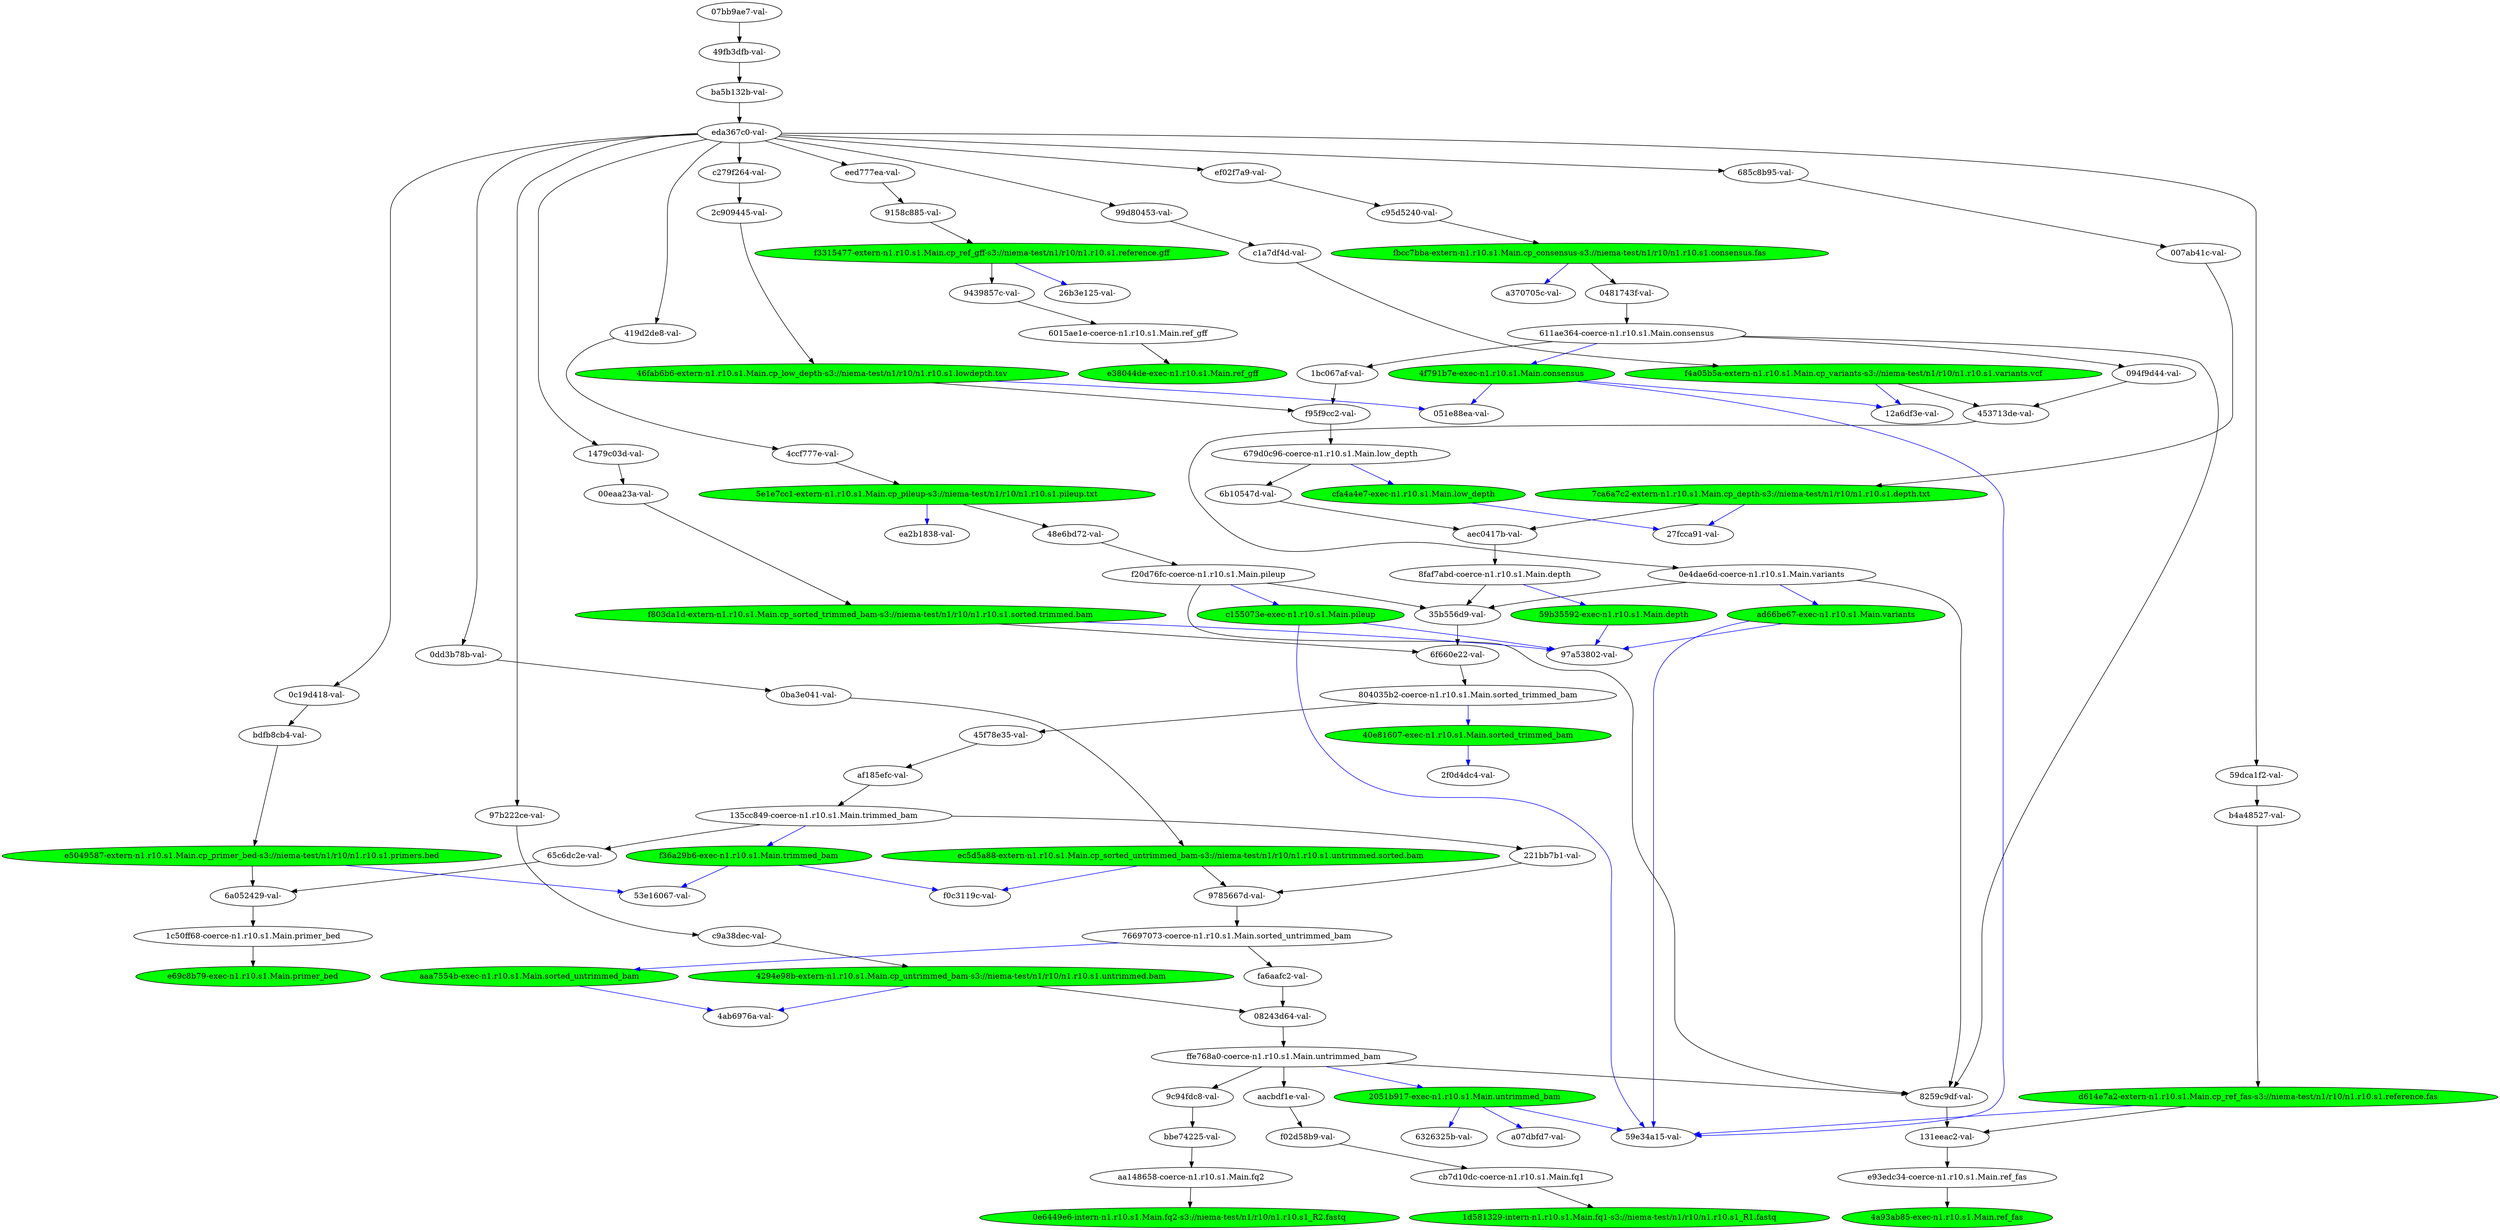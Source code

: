 strict digraph "reflow flowgraph sha256:5e6411c0e84fbc385c70b8fdf79f0b2850f886438c453d90e46180bda2255d17" {
// Node definitions.
"007ab41c-val-";
"00eaa23a-val-";
"0481743f-val-";
"051e88ea-val-";
"07bb9ae7-val-";
"08243d64-val-";
"094f9d44-val-";
"0ba3e041-val-";
"0c19d418-val-";
"0dd3b78b-val-";
"0e4dae6d-coerce-n1.r10.s1.Main.variants";
"0e6449e6-intern-n1.r10.s1.Main.fq2-s3://niema-test/n1/r10/n1.r10.s1_R2.fastq" [
fillcolor=green
style=filled
];
"12a6df3e-val-";
"131eeac2-val-";
"135cc849-coerce-n1.r10.s1.Main.trimmed_bam";
"1479c03d-val-";
"1bc067af-val-";
"1c50ff68-coerce-n1.r10.s1.Main.primer_bed";
"1d581329-intern-n1.r10.s1.Main.fq1-s3://niema-test/n1/r10/n1.r10.s1_R1.fastq" [
fillcolor=green
style=filled
];
"2051b917-exec-n1.r10.s1.Main.untrimmed_bam" [
fillcolor=green
style=filled
];
"221bb7b1-val-";
"26b3e125-val-";
"27fcca91-val-";
"2c909445-val-";
"2f0d4dc4-val-";
"35b556d9-val-";
"40e81607-exec-n1.r10.s1.Main.sorted_trimmed_bam" [
fillcolor=green
style=filled
];
"419d2de8-val-";
"4294e98b-extern-n1.r10.s1.Main.cp_untrimmed_bam-s3://niema-test/n1/r10/n1.r10.s1.untrimmed.bam" [
fillcolor=green
style=filled
];
"453713de-val-";
"45f78e35-val-";
"46fab6b6-extern-n1.r10.s1.Main.cp_low_depth-s3://niema-test/n1/r10/n1.r10.s1.lowdepth.tsv" [
fillcolor=green
style=filled
];
"48e6bd72-val-";
"49fb3dfb-val-";
"4a93ab85-exec-n1.r10.s1.Main.ref_fas" [
fillcolor=green
style=filled
];
"4ab6976a-val-";
"4ccf777e-val-";
"4f791b7e-exec-n1.r10.s1.Main.consensus" [
fillcolor=green
style=filled
];
"53e16067-val-";
"59b35592-exec-n1.r10.s1.Main.depth" [
fillcolor=green
style=filled
];
"59dca1f2-val-";
"59e34a15-val-";
"5e1e7cc1-extern-n1.r10.s1.Main.cp_pileup-s3://niema-test/n1/r10/n1.r10.s1.pileup.txt" [
fillcolor=green
style=filled
];
"6015ae1e-coerce-n1.r10.s1.Main.ref_gff";
"611ae364-coerce-n1.r10.s1.Main.consensus";
"6326325b-val-";
"65c6dc2e-val-";
"679d0c96-coerce-n1.r10.s1.Main.low_depth";
"685c8b95-val-";
"6a052429-val-";
"6b10547d-val-";
"6f660e22-val-";
"76697073-coerce-n1.r10.s1.Main.sorted_untrimmed_bam";
"7ca6a7c2-extern-n1.r10.s1.Main.cp_depth-s3://niema-test/n1/r10/n1.r10.s1.depth.txt" [
fillcolor=green
style=filled
];
"804035b2-coerce-n1.r10.s1.Main.sorted_trimmed_bam";
"8259c9df-val-";
"8faf7abd-coerce-n1.r10.s1.Main.depth";
"9158c885-val-";
"9439857c-val-";
"9785667d-val-";
"97a53802-val-";
"97b222ce-val-";
"99d80453-val-";
"9c94fdc8-val-";
"a07dbfd7-val-";
"a370705c-val-";
"aa148658-coerce-n1.r10.s1.Main.fq2";
"aaa7554b-exec-n1.r10.s1.Main.sorted_untrimmed_bam" [
fillcolor=green
style=filled
];
"aacbdf1e-val-";
"ad66be67-exec-n1.r10.s1.Main.variants" [
fillcolor=green
style=filled
];
"aec0417b-val-";
"af185efc-val-";
"b4a48527-val-";
"ba5b132b-val-";
"bbe74225-val-";
"bdfb8cb4-val-";
"c155073e-exec-n1.r10.s1.Main.pileup" [
fillcolor=green
style=filled
];
"c1a7df4d-val-";
"c279f264-val-";
"c95d5240-val-";
"c9a38dec-val-";
"cb7d10dc-coerce-n1.r10.s1.Main.fq1";
"cfa4a4e7-exec-n1.r10.s1.Main.low_depth" [
fillcolor=green
style=filled
];
"d614e7a2-extern-n1.r10.s1.Main.cp_ref_fas-s3://niema-test/n1/r10/n1.r10.s1.reference.fas" [
fillcolor=green
style=filled
];
"e38044de-exec-n1.r10.s1.Main.ref_gff" [
fillcolor=green
style=filled
];
"e5049587-extern-n1.r10.s1.Main.cp_primer_bed-s3://niema-test/n1/r10/n1.r10.s1.primers.bed" [
fillcolor=green
style=filled
];
"e69c8b79-exec-n1.r10.s1.Main.primer_bed" [
fillcolor=green
style=filled
];
"e93edc34-coerce-n1.r10.s1.Main.ref_fas";
"ea2b1838-val-";
"ec5d5a88-extern-n1.r10.s1.Main.cp_sorted_untrimmed_bam-s3://niema-test/n1/r10/n1.r10.s1.untrimmed.sorted.bam" [
fillcolor=green
style=filled
];
"eda367c0-val-";
"eed777ea-val-";
"ef02f7a9-val-";
"f02d58b9-val-";
"f0c3119c-val-";
"f20d76fc-coerce-n1.r10.s1.Main.pileup";
"f3315477-extern-n1.r10.s1.Main.cp_ref_gff-s3://niema-test/n1/r10/n1.r10.s1.reference.gff" [
fillcolor=green
style=filled
];
"f36a29b6-exec-n1.r10.s1.Main.trimmed_bam" [
fillcolor=green
style=filled
];
"f4a05b5a-extern-n1.r10.s1.Main.cp_variants-s3://niema-test/n1/r10/n1.r10.s1.variants.vcf" [
fillcolor=green
style=filled
];
"f803da1d-extern-n1.r10.s1.Main.cp_sorted_trimmed_bam-s3://niema-test/n1/r10/n1.r10.s1.sorted.trimmed.bam" [
fillcolor=green
style=filled
];
"f95f9cc2-val-";
"fa6aafc2-val-";
"fbcc7bba-extern-n1.r10.s1.Main.cp_consensus-s3://niema-test/n1/r10/n1.r10.s1.consensus.fas" [
fillcolor=green
style=filled
];
"ffe768a0-coerce-n1.r10.s1.Main.untrimmed_bam";

// Edge definitions.
"007ab41c-val-" -> "7ca6a7c2-extern-n1.r10.s1.Main.cp_depth-s3://niema-test/n1/r10/n1.r10.s1.depth.txt" [dynamic=false];
"00eaa23a-val-" -> "f803da1d-extern-n1.r10.s1.Main.cp_sorted_trimmed_bam-s3://niema-test/n1/r10/n1.r10.s1.sorted.trimmed.bam" [dynamic=false];
"0481743f-val-" -> "611ae364-coerce-n1.r10.s1.Main.consensus" [dynamic=false];
"07bb9ae7-val-" -> "49fb3dfb-val-" [dynamic=false];
"08243d64-val-" -> "ffe768a0-coerce-n1.r10.s1.Main.untrimmed_bam" [dynamic=false];
"094f9d44-val-" -> "453713de-val-" [dynamic=false];
"0ba3e041-val-" -> "ec5d5a88-extern-n1.r10.s1.Main.cp_sorted_untrimmed_bam-s3://niema-test/n1/r10/n1.r10.s1.untrimmed.sorted.bam" [dynamic=false];
"0c19d418-val-" -> "bdfb8cb4-val-" [dynamic=false];
"0dd3b78b-val-" -> "0ba3e041-val-" [dynamic=false];
"0e4dae6d-coerce-n1.r10.s1.Main.variants" -> "35b556d9-val-" [dynamic=false];
"0e4dae6d-coerce-n1.r10.s1.Main.variants" -> "8259c9df-val-" [dynamic=false];
"0e4dae6d-coerce-n1.r10.s1.Main.variants" -> "ad66be67-exec-n1.r10.s1.Main.variants" [
dynamic=true
color=blue
];
"131eeac2-val-" -> "e93edc34-coerce-n1.r10.s1.Main.ref_fas" [dynamic=false];
"135cc849-coerce-n1.r10.s1.Main.trimmed_bam" -> "221bb7b1-val-" [dynamic=false];
"135cc849-coerce-n1.r10.s1.Main.trimmed_bam" -> "65c6dc2e-val-" [dynamic=false];
"135cc849-coerce-n1.r10.s1.Main.trimmed_bam" -> "f36a29b6-exec-n1.r10.s1.Main.trimmed_bam" [
dynamic=true
color=blue
];
"1479c03d-val-" -> "00eaa23a-val-" [dynamic=false];
"1bc067af-val-" -> "f95f9cc2-val-" [dynamic=false];
"1c50ff68-coerce-n1.r10.s1.Main.primer_bed" -> "e69c8b79-exec-n1.r10.s1.Main.primer_bed" [dynamic=false];
"2051b917-exec-n1.r10.s1.Main.untrimmed_bam" -> "59e34a15-val-" [
dynamic=true
color=blue
];
"2051b917-exec-n1.r10.s1.Main.untrimmed_bam" -> "6326325b-val-" [
dynamic=true
color=blue
];
"2051b917-exec-n1.r10.s1.Main.untrimmed_bam" -> "a07dbfd7-val-" [
dynamic=true
color=blue
];
"221bb7b1-val-" -> "9785667d-val-" [dynamic=false];
"2c909445-val-" -> "46fab6b6-extern-n1.r10.s1.Main.cp_low_depth-s3://niema-test/n1/r10/n1.r10.s1.lowdepth.tsv" [dynamic=false];
"35b556d9-val-" -> "6f660e22-val-" [dynamic=false];
"40e81607-exec-n1.r10.s1.Main.sorted_trimmed_bam" -> "2f0d4dc4-val-" [
dynamic=true
color=blue
];
"419d2de8-val-" -> "4ccf777e-val-" [dynamic=false];
"4294e98b-extern-n1.r10.s1.Main.cp_untrimmed_bam-s3://niema-test/n1/r10/n1.r10.s1.untrimmed.bam" -> "08243d64-val-" [dynamic=false];
"4294e98b-extern-n1.r10.s1.Main.cp_untrimmed_bam-s3://niema-test/n1/r10/n1.r10.s1.untrimmed.bam" -> "4ab6976a-val-" [
dynamic=true
color=blue
];
"453713de-val-" -> "0e4dae6d-coerce-n1.r10.s1.Main.variants" [dynamic=false];
"45f78e35-val-" -> "af185efc-val-" [dynamic=false];
"46fab6b6-extern-n1.r10.s1.Main.cp_low_depth-s3://niema-test/n1/r10/n1.r10.s1.lowdepth.tsv" -> "051e88ea-val-" [
dynamic=true
color=blue
];
"46fab6b6-extern-n1.r10.s1.Main.cp_low_depth-s3://niema-test/n1/r10/n1.r10.s1.lowdepth.tsv" -> "f95f9cc2-val-" [dynamic=false];
"48e6bd72-val-" -> "f20d76fc-coerce-n1.r10.s1.Main.pileup" [dynamic=false];
"49fb3dfb-val-" -> "ba5b132b-val-" [dynamic=false];
"4ccf777e-val-" -> "5e1e7cc1-extern-n1.r10.s1.Main.cp_pileup-s3://niema-test/n1/r10/n1.r10.s1.pileup.txt" [dynamic=false];
"4f791b7e-exec-n1.r10.s1.Main.consensus" -> "051e88ea-val-" [
dynamic=true
color=blue
];
"4f791b7e-exec-n1.r10.s1.Main.consensus" -> "12a6df3e-val-" [
dynamic=true
color=blue
];
"4f791b7e-exec-n1.r10.s1.Main.consensus" -> "59e34a15-val-" [
dynamic=true
color=blue
];
"59b35592-exec-n1.r10.s1.Main.depth" -> "97a53802-val-" [
dynamic=true
color=blue
];
"59dca1f2-val-" -> "b4a48527-val-" [dynamic=false];
"5e1e7cc1-extern-n1.r10.s1.Main.cp_pileup-s3://niema-test/n1/r10/n1.r10.s1.pileup.txt" -> "48e6bd72-val-" [dynamic=false];
"5e1e7cc1-extern-n1.r10.s1.Main.cp_pileup-s3://niema-test/n1/r10/n1.r10.s1.pileup.txt" -> "ea2b1838-val-" [
dynamic=true
color=blue
];
"6015ae1e-coerce-n1.r10.s1.Main.ref_gff" -> "e38044de-exec-n1.r10.s1.Main.ref_gff" [dynamic=false];
"611ae364-coerce-n1.r10.s1.Main.consensus" -> "094f9d44-val-" [dynamic=false];
"611ae364-coerce-n1.r10.s1.Main.consensus" -> "1bc067af-val-" [dynamic=false];
"611ae364-coerce-n1.r10.s1.Main.consensus" -> "4f791b7e-exec-n1.r10.s1.Main.consensus" [
dynamic=true
color=blue
];
"611ae364-coerce-n1.r10.s1.Main.consensus" -> "8259c9df-val-" [dynamic=false];
"65c6dc2e-val-" -> "6a052429-val-" [dynamic=false];
"679d0c96-coerce-n1.r10.s1.Main.low_depth" -> "6b10547d-val-" [dynamic=false];
"679d0c96-coerce-n1.r10.s1.Main.low_depth" -> "cfa4a4e7-exec-n1.r10.s1.Main.low_depth" [
dynamic=true
color=blue
];
"685c8b95-val-" -> "007ab41c-val-" [dynamic=false];
"6a052429-val-" -> "1c50ff68-coerce-n1.r10.s1.Main.primer_bed" [dynamic=false];
"6b10547d-val-" -> "aec0417b-val-" [dynamic=false];
"6f660e22-val-" -> "804035b2-coerce-n1.r10.s1.Main.sorted_trimmed_bam" [dynamic=false];
"76697073-coerce-n1.r10.s1.Main.sorted_untrimmed_bam" -> "aaa7554b-exec-n1.r10.s1.Main.sorted_untrimmed_bam" [
dynamic=true
color=blue
];
"76697073-coerce-n1.r10.s1.Main.sorted_untrimmed_bam" -> "fa6aafc2-val-" [dynamic=false];
"7ca6a7c2-extern-n1.r10.s1.Main.cp_depth-s3://niema-test/n1/r10/n1.r10.s1.depth.txt" -> "27fcca91-val-" [
dynamic=true
color=blue
];
"7ca6a7c2-extern-n1.r10.s1.Main.cp_depth-s3://niema-test/n1/r10/n1.r10.s1.depth.txt" -> "aec0417b-val-" [dynamic=false];
"804035b2-coerce-n1.r10.s1.Main.sorted_trimmed_bam" -> "40e81607-exec-n1.r10.s1.Main.sorted_trimmed_bam" [
dynamic=true
color=blue
];
"804035b2-coerce-n1.r10.s1.Main.sorted_trimmed_bam" -> "45f78e35-val-" [dynamic=false];
"8259c9df-val-" -> "131eeac2-val-" [dynamic=false];
"8faf7abd-coerce-n1.r10.s1.Main.depth" -> "35b556d9-val-" [dynamic=false];
"8faf7abd-coerce-n1.r10.s1.Main.depth" -> "59b35592-exec-n1.r10.s1.Main.depth" [
dynamic=true
color=blue
];
"9158c885-val-" -> "f3315477-extern-n1.r10.s1.Main.cp_ref_gff-s3://niema-test/n1/r10/n1.r10.s1.reference.gff" [dynamic=false];
"9439857c-val-" -> "6015ae1e-coerce-n1.r10.s1.Main.ref_gff" [dynamic=false];
"9785667d-val-" -> "76697073-coerce-n1.r10.s1.Main.sorted_untrimmed_bam" [dynamic=false];
"97b222ce-val-" -> "c9a38dec-val-" [dynamic=false];
"99d80453-val-" -> "c1a7df4d-val-" [dynamic=false];
"9c94fdc8-val-" -> "bbe74225-val-" [dynamic=false];
"aa148658-coerce-n1.r10.s1.Main.fq2" -> "0e6449e6-intern-n1.r10.s1.Main.fq2-s3://niema-test/n1/r10/n1.r10.s1_R2.fastq" [dynamic=false];
"aaa7554b-exec-n1.r10.s1.Main.sorted_untrimmed_bam" -> "4ab6976a-val-" [
dynamic=true
color=blue
];
"aacbdf1e-val-" -> "f02d58b9-val-" [dynamic=false];
"ad66be67-exec-n1.r10.s1.Main.variants" -> "59e34a15-val-" [
dynamic=true
color=blue
];
"ad66be67-exec-n1.r10.s1.Main.variants" -> "97a53802-val-" [
dynamic=true
color=blue
];
"aec0417b-val-" -> "8faf7abd-coerce-n1.r10.s1.Main.depth" [dynamic=false];
"af185efc-val-" -> "135cc849-coerce-n1.r10.s1.Main.trimmed_bam" [dynamic=false];
"b4a48527-val-" -> "d614e7a2-extern-n1.r10.s1.Main.cp_ref_fas-s3://niema-test/n1/r10/n1.r10.s1.reference.fas" [dynamic=false];
"ba5b132b-val-" -> "eda367c0-val-" [dynamic=false];
"bbe74225-val-" -> "aa148658-coerce-n1.r10.s1.Main.fq2" [dynamic=false];
"bdfb8cb4-val-" -> "e5049587-extern-n1.r10.s1.Main.cp_primer_bed-s3://niema-test/n1/r10/n1.r10.s1.primers.bed" [dynamic=false];
"c155073e-exec-n1.r10.s1.Main.pileup" -> "59e34a15-val-" [
dynamic=true
color=blue
];
"c155073e-exec-n1.r10.s1.Main.pileup" -> "97a53802-val-" [
dynamic=true
color=blue
];
"c1a7df4d-val-" -> "f4a05b5a-extern-n1.r10.s1.Main.cp_variants-s3://niema-test/n1/r10/n1.r10.s1.variants.vcf" [dynamic=false];
"c279f264-val-" -> "2c909445-val-" [dynamic=false];
"c95d5240-val-" -> "fbcc7bba-extern-n1.r10.s1.Main.cp_consensus-s3://niema-test/n1/r10/n1.r10.s1.consensus.fas" [dynamic=false];
"c9a38dec-val-" -> "4294e98b-extern-n1.r10.s1.Main.cp_untrimmed_bam-s3://niema-test/n1/r10/n1.r10.s1.untrimmed.bam" [dynamic=false];
"cb7d10dc-coerce-n1.r10.s1.Main.fq1" -> "1d581329-intern-n1.r10.s1.Main.fq1-s3://niema-test/n1/r10/n1.r10.s1_R1.fastq" [dynamic=false];
"cfa4a4e7-exec-n1.r10.s1.Main.low_depth" -> "27fcca91-val-" [
dynamic=true
color=blue
];
"d614e7a2-extern-n1.r10.s1.Main.cp_ref_fas-s3://niema-test/n1/r10/n1.r10.s1.reference.fas" -> "131eeac2-val-" [dynamic=false];
"d614e7a2-extern-n1.r10.s1.Main.cp_ref_fas-s3://niema-test/n1/r10/n1.r10.s1.reference.fas" -> "59e34a15-val-" [
dynamic=true
color=blue
];
"e5049587-extern-n1.r10.s1.Main.cp_primer_bed-s3://niema-test/n1/r10/n1.r10.s1.primers.bed" -> "53e16067-val-" [
dynamic=true
color=blue
];
"e5049587-extern-n1.r10.s1.Main.cp_primer_bed-s3://niema-test/n1/r10/n1.r10.s1.primers.bed" -> "6a052429-val-" [dynamic=false];
"e93edc34-coerce-n1.r10.s1.Main.ref_fas" -> "4a93ab85-exec-n1.r10.s1.Main.ref_fas" [dynamic=false];
"ec5d5a88-extern-n1.r10.s1.Main.cp_sorted_untrimmed_bam-s3://niema-test/n1/r10/n1.r10.s1.untrimmed.sorted.bam" -> "9785667d-val-" [dynamic=false];
"ec5d5a88-extern-n1.r10.s1.Main.cp_sorted_untrimmed_bam-s3://niema-test/n1/r10/n1.r10.s1.untrimmed.sorted.bam" -> "f0c3119c-val-" [
dynamic=true
color=blue
];
"eda367c0-val-" -> "0c19d418-val-" [dynamic=false];
"eda367c0-val-" -> "0dd3b78b-val-" [dynamic=false];
"eda367c0-val-" -> "1479c03d-val-" [dynamic=false];
"eda367c0-val-" -> "419d2de8-val-" [dynamic=false];
"eda367c0-val-" -> "59dca1f2-val-" [dynamic=false];
"eda367c0-val-" -> "685c8b95-val-" [dynamic=false];
"eda367c0-val-" -> "97b222ce-val-" [dynamic=false];
"eda367c0-val-" -> "99d80453-val-" [dynamic=false];
"eda367c0-val-" -> "c279f264-val-" [dynamic=false];
"eda367c0-val-" -> "eed777ea-val-" [dynamic=false];
"eda367c0-val-" -> "ef02f7a9-val-" [dynamic=false];
"eed777ea-val-" -> "9158c885-val-" [dynamic=false];
"ef02f7a9-val-" -> "c95d5240-val-" [dynamic=false];
"f02d58b9-val-" -> "cb7d10dc-coerce-n1.r10.s1.Main.fq1" [dynamic=false];
"f20d76fc-coerce-n1.r10.s1.Main.pileup" -> "35b556d9-val-" [dynamic=false];
"f20d76fc-coerce-n1.r10.s1.Main.pileup" -> "8259c9df-val-" [dynamic=false];
"f20d76fc-coerce-n1.r10.s1.Main.pileup" -> "c155073e-exec-n1.r10.s1.Main.pileup" [
dynamic=true
color=blue
];
"f3315477-extern-n1.r10.s1.Main.cp_ref_gff-s3://niema-test/n1/r10/n1.r10.s1.reference.gff" -> "26b3e125-val-" [
dynamic=true
color=blue
];
"f3315477-extern-n1.r10.s1.Main.cp_ref_gff-s3://niema-test/n1/r10/n1.r10.s1.reference.gff" -> "9439857c-val-" [dynamic=false];
"f36a29b6-exec-n1.r10.s1.Main.trimmed_bam" -> "53e16067-val-" [
dynamic=true
color=blue
];
"f36a29b6-exec-n1.r10.s1.Main.trimmed_bam" -> "f0c3119c-val-" [
dynamic=true
color=blue
];
"f4a05b5a-extern-n1.r10.s1.Main.cp_variants-s3://niema-test/n1/r10/n1.r10.s1.variants.vcf" -> "12a6df3e-val-" [
dynamic=true
color=blue
];
"f4a05b5a-extern-n1.r10.s1.Main.cp_variants-s3://niema-test/n1/r10/n1.r10.s1.variants.vcf" -> "453713de-val-" [dynamic=false];
"f803da1d-extern-n1.r10.s1.Main.cp_sorted_trimmed_bam-s3://niema-test/n1/r10/n1.r10.s1.sorted.trimmed.bam" -> "6f660e22-val-" [dynamic=false];
"f803da1d-extern-n1.r10.s1.Main.cp_sorted_trimmed_bam-s3://niema-test/n1/r10/n1.r10.s1.sorted.trimmed.bam" -> "97a53802-val-" [
dynamic=true
color=blue
];
"f95f9cc2-val-" -> "679d0c96-coerce-n1.r10.s1.Main.low_depth" [dynamic=false];
"fa6aafc2-val-" -> "08243d64-val-" [dynamic=false];
"fbcc7bba-extern-n1.r10.s1.Main.cp_consensus-s3://niema-test/n1/r10/n1.r10.s1.consensus.fas" -> "0481743f-val-" [dynamic=false];
"fbcc7bba-extern-n1.r10.s1.Main.cp_consensus-s3://niema-test/n1/r10/n1.r10.s1.consensus.fas" -> "a370705c-val-" [
dynamic=true
color=blue
];
"ffe768a0-coerce-n1.r10.s1.Main.untrimmed_bam" -> "2051b917-exec-n1.r10.s1.Main.untrimmed_bam" [
dynamic=true
color=blue
];
"ffe768a0-coerce-n1.r10.s1.Main.untrimmed_bam" -> "8259c9df-val-" [dynamic=false];
"ffe768a0-coerce-n1.r10.s1.Main.untrimmed_bam" -> "9c94fdc8-val-" [dynamic=false];
"ffe768a0-coerce-n1.r10.s1.Main.untrimmed_bam" -> "aacbdf1e-val-" [dynamic=false];
}